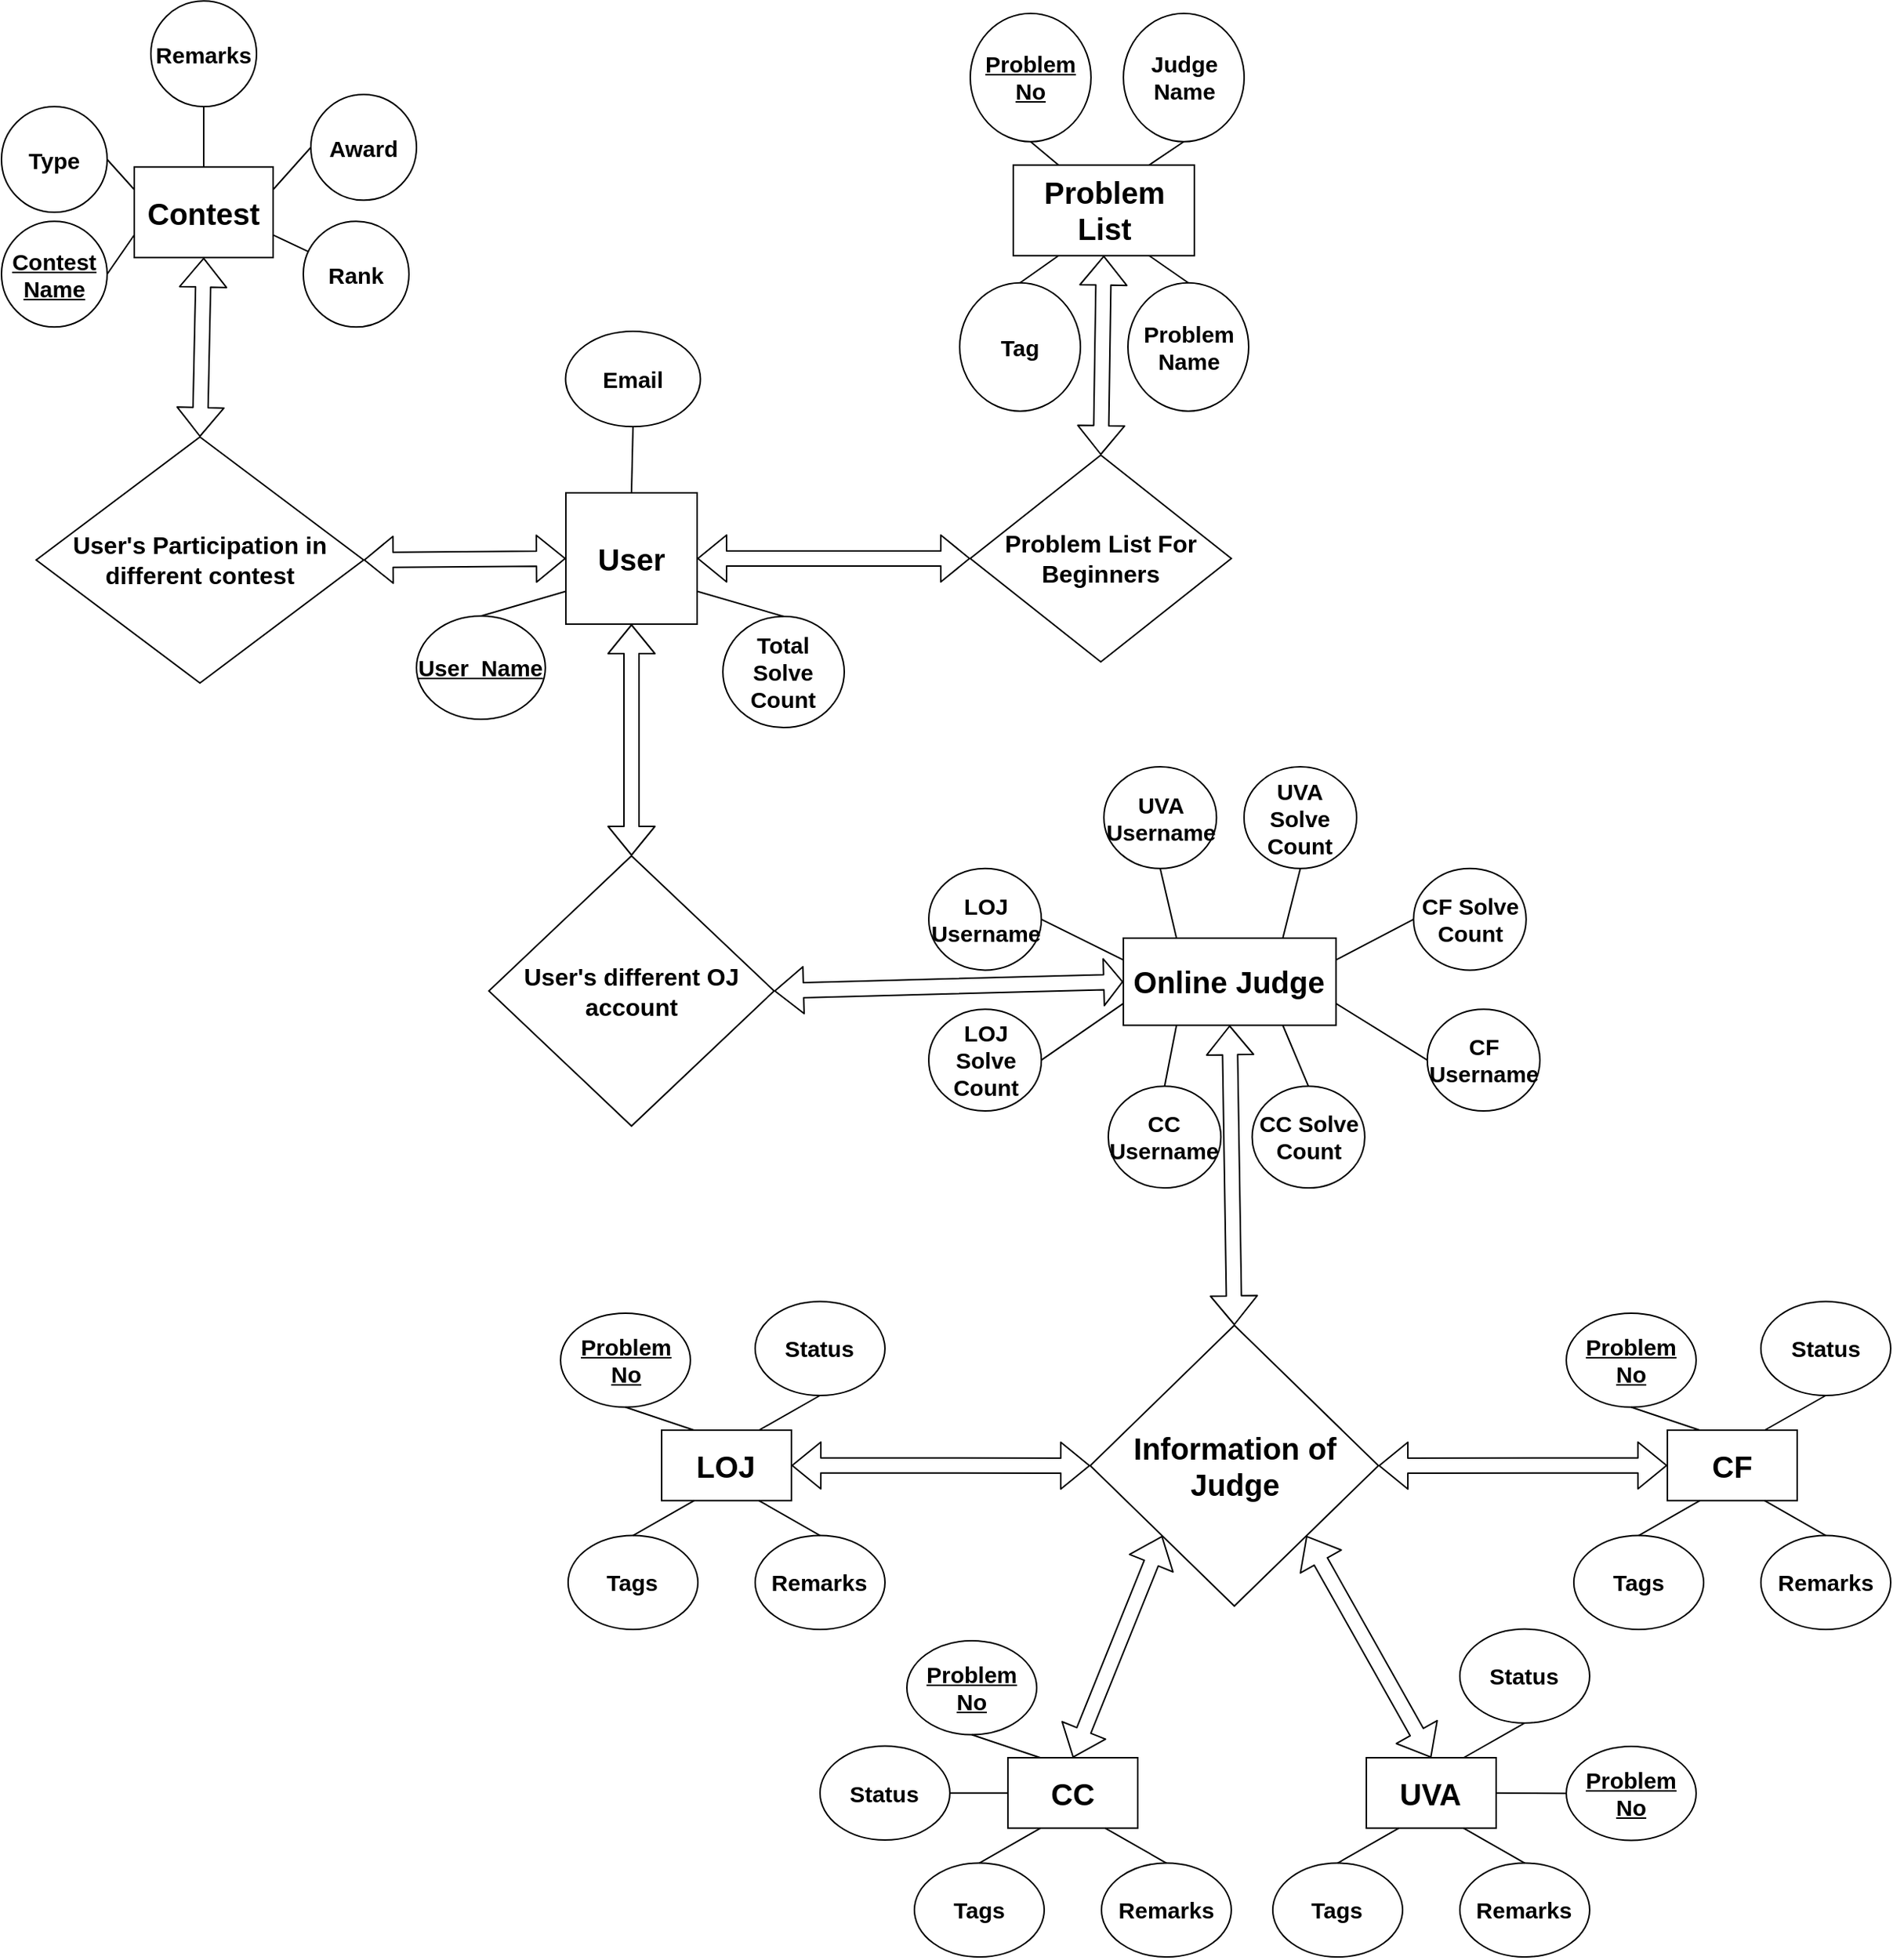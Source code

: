 <mxfile version="10.5.9" type="device"><diagram id="e_Cx64RnBCtOIHmtq0Kz" name="Page-1"><mxGraphModel dx="1250" dy="2283" grid="1" gridSize="10" guides="1" tooltips="1" connect="1" arrows="1" fold="1" page="1" pageScale="1" pageWidth="850" pageHeight="1100" math="0" shadow="0"><root><mxCell id="0"/><mxCell id="1" parent="0"/><mxCell id="odbZ-ZIAEANJNd1kf2J9-33" value="" style="group;fontStyle=1;fontSize=15;" vertex="1" connectable="0" parent="1"><mxGeometry x="1106" y="298.5" width="928" height="305.5" as="geometry"/></mxCell><mxCell id="odbZ-ZIAEANJNd1kf2J9-143" value="" style="group" vertex="1" connectable="0" parent="1"><mxGeometry x="1702.5" y="149" width="405" height="279" as="geometry"/></mxCell><mxCell id="odbZ-ZIAEANJNd1kf2J9-14" value="Online Judge" style="rounded=0;whiteSpace=wrap;html=1;fontSize=20;fontStyle=1" vertex="1" parent="odbZ-ZIAEANJNd1kf2J9-143"><mxGeometry x="128.92" y="113.524" width="140.942" height="57.724" as="geometry"/></mxCell><mxCell id="odbZ-ZIAEANJNd1kf2J9-16" value="LOJ Solve Count" style="ellipse;whiteSpace=wrap;html=1;fontSize=15;fontStyle=1" vertex="1" parent="odbZ-ZIAEANJNd1kf2J9-143"><mxGeometry y="160.666" width="74.616" height="67.345" as="geometry"/></mxCell><mxCell id="odbZ-ZIAEANJNd1kf2J9-17" value="CC Username" style="ellipse;whiteSpace=wrap;html=1;fontSize=15;fontStyle=1" vertex="1" parent="odbZ-ZIAEANJNd1kf2J9-143"><mxGeometry x="118.971" y="211.655" width="74.616" height="67.345" as="geometry"/></mxCell><mxCell id="odbZ-ZIAEANJNd1kf2J9-18" value="CC Solve Count" style="ellipse;whiteSpace=wrap;html=1;fontSize=15;fontStyle=1" vertex="1" parent="odbZ-ZIAEANJNd1kf2J9-143"><mxGeometry x="214.314" y="211.655" width="74.616" height="67.345" as="geometry"/></mxCell><mxCell id="odbZ-ZIAEANJNd1kf2J9-19" value="CF Username" style="ellipse;whiteSpace=wrap;html=1;fontSize=15;fontStyle=1" vertex="1" parent="odbZ-ZIAEANJNd1kf2J9-143"><mxGeometry x="330.384" y="160.666" width="74.616" height="67.345" as="geometry"/></mxCell><mxCell id="odbZ-ZIAEANJNd1kf2J9-24" value="" style="endArrow=none;html=1;fontSize=15;entryX=1;entryY=0.5;entryDx=0;entryDy=0;exitX=0;exitY=0.75;exitDx=0;exitDy=0;" edge="1" parent="odbZ-ZIAEANJNd1kf2J9-143" source="odbZ-ZIAEANJNd1kf2J9-14" target="odbZ-ZIAEANJNd1kf2J9-16"><mxGeometry width="50" height="50" relative="1" as="geometry"><mxPoint x="194.417" y="171.248" as="sourcePoint"/><mxPoint x="-162.083" y="325.179" as="targetPoint"/></mxGeometry></mxCell><mxCell id="odbZ-ZIAEANJNd1kf2J9-25" value="" style="endArrow=none;html=1;fontSize=15;entryX=0.5;entryY=0;entryDx=0;entryDy=0;exitX=0.25;exitY=1;exitDx=0;exitDy=0;" edge="1" parent="odbZ-ZIAEANJNd1kf2J9-143" source="odbZ-ZIAEANJNd1kf2J9-14" target="odbZ-ZIAEANJNd1kf2J9-17"><mxGeometry width="50" height="50" relative="1" as="geometry"><mxPoint x="194.417" y="171.248" as="sourcePoint"/><mxPoint x="-153.792" y="334.8" as="targetPoint"/></mxGeometry></mxCell><mxCell id="odbZ-ZIAEANJNd1kf2J9-26" value="" style="endArrow=none;html=1;fontSize=15;entryX=0.5;entryY=0;entryDx=0;entryDy=0;exitX=0.75;exitY=1;exitDx=0;exitDy=0;" edge="1" parent="odbZ-ZIAEANJNd1kf2J9-143" source="odbZ-ZIAEANJNd1kf2J9-14" target="odbZ-ZIAEANJNd1kf2J9-18"><mxGeometry width="50" height="50" relative="1" as="geometry"><mxPoint x="194.417" y="171.248" as="sourcePoint"/><mxPoint x="-145.502" y="344.421" as="targetPoint"/></mxGeometry></mxCell><mxCell id="odbZ-ZIAEANJNd1kf2J9-27" value="" style="endArrow=none;html=1;fontSize=15;entryX=0;entryY=0.5;entryDx=0;entryDy=0;exitX=1;exitY=0.75;exitDx=0;exitDy=0;" edge="1" parent="odbZ-ZIAEANJNd1kf2J9-143" source="odbZ-ZIAEANJNd1kf2J9-14" target="odbZ-ZIAEANJNd1kf2J9-19"><mxGeometry width="50" height="50" relative="1" as="geometry"><mxPoint x="194.417" y="171.248" as="sourcePoint"/><mxPoint x="-137.211" y="354.041" as="targetPoint"/></mxGeometry></mxCell><mxCell id="odbZ-ZIAEANJNd1kf2J9-22" value="UVA Username&lt;br&gt;" style="ellipse;whiteSpace=wrap;html=1;fontSize=15;fontStyle=1" vertex="1" parent="odbZ-ZIAEANJNd1kf2J9-143"><mxGeometry x="116.07" width="74.616" height="67.345" as="geometry"/></mxCell><mxCell id="odbZ-ZIAEANJNd1kf2J9-29" value="" style="endArrow=none;html=1;fontSize=15;entryX=0.5;entryY=1;entryDx=0;entryDy=0;exitX=0.25;exitY=0;exitDx=0;exitDy=0;" edge="1" parent="odbZ-ZIAEANJNd1kf2J9-143" source="odbZ-ZIAEANJNd1kf2J9-14" target="odbZ-ZIAEANJNd1kf2J9-22"><mxGeometry width="50" height="50" relative="1" as="geometry"><mxPoint x="167.886" y="114.486" as="sourcePoint"/><mxPoint x="-99.903" y="374.245" as="targetPoint"/></mxGeometry></mxCell><mxCell id="odbZ-ZIAEANJNd1kf2J9-21" value="UVA Solve Count" style="ellipse;whiteSpace=wrap;html=1;fontSize=15;fontStyle=1" vertex="1" parent="odbZ-ZIAEANJNd1kf2J9-143"><mxGeometry x="208.925" width="74.616" height="67.345" as="geometry"/></mxCell><mxCell id="odbZ-ZIAEANJNd1kf2J9-30" value="" style="endArrow=none;html=1;fontSize=15;exitX=0.75;exitY=0;exitDx=0;exitDy=0;entryX=0.5;entryY=1;entryDx=0;entryDy=0;" edge="1" parent="odbZ-ZIAEANJNd1kf2J9-143" source="odbZ-ZIAEANJNd1kf2J9-14" target="odbZ-ZIAEANJNd1kf2J9-21"><mxGeometry width="50" height="50" relative="1" as="geometry"><mxPoint x="217.631" y="113.524" as="sourcePoint"/><mxPoint x="257.426" y="86.586" as="targetPoint"/></mxGeometry></mxCell><mxCell id="odbZ-ZIAEANJNd1kf2J9-20" value="CF Solve Count" style="ellipse;whiteSpace=wrap;html=1;fontSize=15;fontStyle=1" vertex="1" parent="odbZ-ZIAEANJNd1kf2J9-143"><mxGeometry x="321.264" y="67.345" width="74.616" height="67.345" as="geometry"/></mxCell><mxCell id="odbZ-ZIAEANJNd1kf2J9-28" value="" style="endArrow=none;html=1;fontSize=15;entryX=0;entryY=0.5;entryDx=0;entryDy=0;exitX=1;exitY=0.25;exitDx=0;exitDy=0;" edge="1" parent="odbZ-ZIAEANJNd1kf2J9-143" source="odbZ-ZIAEANJNd1kf2J9-14" target="odbZ-ZIAEANJNd1kf2J9-20"><mxGeometry width="50" height="50" relative="1" as="geometry"><mxPoint x="-170.374" y="411.766" as="sourcePoint"/><mxPoint x="-128.92" y="363.662" as="targetPoint"/></mxGeometry></mxCell><mxCell id="odbZ-ZIAEANJNd1kf2J9-15" value="LOJ Username" style="ellipse;whiteSpace=wrap;html=1;fontSize=15;fontStyle=1" vertex="1" parent="odbZ-ZIAEANJNd1kf2J9-143"><mxGeometry y="67.345" width="74.616" height="67.345" as="geometry"/></mxCell><mxCell id="odbZ-ZIAEANJNd1kf2J9-23" value="" style="endArrow=none;html=1;fontSize=15;entryX=0;entryY=0.25;entryDx=0;entryDy=0;exitX=1;exitY=0.5;exitDx=0;exitDy=0;" edge="1" parent="odbZ-ZIAEANJNd1kf2J9-143" source="odbZ-ZIAEANJNd1kf2J9-15" target="odbZ-ZIAEANJNd1kf2J9-14"><mxGeometry width="50" height="50" relative="1" as="geometry"><mxPoint x="-211.827" y="363.662" as="sourcePoint"/><mxPoint x="-170.374" y="315.559" as="targetPoint"/></mxGeometry></mxCell><mxCell id="odbZ-ZIAEANJNd1kf2J9-144" value="User's different OJ account" style="rhombus;whiteSpace=wrap;html=1;fontSize=16;fontStyle=1" vertex="1" parent="1"><mxGeometry x="1411" y="208" width="189" height="179" as="geometry"/></mxCell><mxCell id="odbZ-ZIAEANJNd1kf2J9-147" value="" style="shape=flexArrow;endArrow=classic;startArrow=classic;html=1;fontSize=20;entryX=0.5;entryY=1;entryDx=0;entryDy=0;exitX=0.5;exitY=0;exitDx=0;exitDy=0;" edge="1" parent="1" source="odbZ-ZIAEANJNd1kf2J9-144" target="odbZ-ZIAEANJNd1kf2J9-1"><mxGeometry width="50" height="50" relative="1" as="geometry"><mxPoint x="1197" y="390.5" as="sourcePoint"/><mxPoint x="1247" y="340.5" as="targetPoint"/></mxGeometry></mxCell><mxCell id="odbZ-ZIAEANJNd1kf2J9-148" value="" style="shape=flexArrow;endArrow=classic;startArrow=classic;html=1;fontSize=20;width=10;endSize=3.82;entryX=0;entryY=0.5;entryDx=0;entryDy=0;exitX=1;exitY=0.5;exitDx=0;exitDy=0;" edge="1" parent="1" source="odbZ-ZIAEANJNd1kf2J9-144" target="odbZ-ZIAEANJNd1kf2J9-14"><mxGeometry width="50" height="50" relative="1" as="geometry"><mxPoint x="1652" y="266.5" as="sourcePoint"/><mxPoint x="1702" y="216.5" as="targetPoint"/></mxGeometry></mxCell><mxCell id="odbZ-ZIAEANJNd1kf2J9-155" value="" style="group" vertex="1" connectable="0" parent="1"><mxGeometry x="1088" y="-358.357" width="275" height="216" as="geometry"/></mxCell><mxCell id="odbZ-ZIAEANJNd1kf2J9-114" value="Type" style="ellipse;whiteSpace=wrap;html=1;fontSize=15;fontStyle=1" vertex="1" parent="odbZ-ZIAEANJNd1kf2J9-155"><mxGeometry y="70" width="70" height="70" as="geometry"/></mxCell><mxCell id="odbZ-ZIAEANJNd1kf2J9-110" value="Remarks" style="ellipse;whiteSpace=wrap;html=1;fontSize=15;fontStyle=1" vertex="1" parent="odbZ-ZIAEANJNd1kf2J9-155"><mxGeometry x="99" width="70" height="70" as="geometry"/></mxCell><mxCell id="odbZ-ZIAEANJNd1kf2J9-120" value="" style="endArrow=none;html=1;fontSize=20;entryX=0.5;entryY=0;entryDx=0;entryDy=0;exitX=0.5;exitY=1;exitDx=0;exitDy=0;" edge="1" parent="odbZ-ZIAEANJNd1kf2J9-155" source="odbZ-ZIAEANJNd1kf2J9-110" target="odbZ-ZIAEANJNd1kf2J9-108"><mxGeometry width="50" height="50" relative="1" as="geometry"><mxPoint x="148" y="56.857" as="sourcePoint"/><mxPoint x="-232" y="340" as="targetPoint"/></mxGeometry></mxCell><mxCell id="odbZ-ZIAEANJNd1kf2J9-111" value="Award" style="ellipse;whiteSpace=wrap;html=1;fontSize=15;fontStyle=1" vertex="1" parent="odbZ-ZIAEANJNd1kf2J9-155"><mxGeometry x="205" y="62" width="70" height="70" as="geometry"/></mxCell><mxCell id="odbZ-ZIAEANJNd1kf2J9-119" value="" style="endArrow=none;html=1;fontSize=20;entryX=1;entryY=0.25;entryDx=0;entryDy=0;exitX=0;exitY=0.5;exitDx=0;exitDy=0;" edge="1" parent="odbZ-ZIAEANJNd1kf2J9-155" source="odbZ-ZIAEANJNd1kf2J9-111" target="odbZ-ZIAEANJNd1kf2J9-108"><mxGeometry width="50" height="50" relative="1" as="geometry"><mxPoint x="-292" y="380" as="sourcePoint"/><mxPoint x="-242" y="330" as="targetPoint"/></mxGeometry></mxCell><mxCell id="odbZ-ZIAEANJNd1kf2J9-121" value="" style="endArrow=none;html=1;fontSize=20;entryX=0;entryY=0.25;entryDx=0;entryDy=0;exitX=1;exitY=0.5;exitDx=0;exitDy=0;" edge="1" parent="odbZ-ZIAEANJNd1kf2J9-155" source="odbZ-ZIAEANJNd1kf2J9-114" target="odbZ-ZIAEANJNd1kf2J9-108"><mxGeometry width="50" height="50" relative="1" as="geometry"><mxPoint x="-272" y="400" as="sourcePoint"/><mxPoint x="-222" y="350" as="targetPoint"/></mxGeometry></mxCell><mxCell id="odbZ-ZIAEANJNd1kf2J9-108" value="Contest" style="rounded=0;whiteSpace=wrap;html=1;fontSize=20;fontStyle=1" vertex="1" parent="odbZ-ZIAEANJNd1kf2J9-155"><mxGeometry x="88" y="110" width="92" height="60" as="geometry"/></mxCell><mxCell id="odbZ-ZIAEANJNd1kf2J9-112" value="Rank" style="ellipse;whiteSpace=wrap;html=1;fontSize=15;fontStyle=1" vertex="1" parent="odbZ-ZIAEANJNd1kf2J9-155"><mxGeometry x="200" y="146" width="70" height="70" as="geometry"/></mxCell><mxCell id="odbZ-ZIAEANJNd1kf2J9-113" value="Contest Name" style="ellipse;whiteSpace=wrap;html=1;fontSize=15;fontStyle=5" vertex="1" parent="odbZ-ZIAEANJNd1kf2J9-155"><mxGeometry y="146" width="70" height="70" as="geometry"/></mxCell><mxCell id="odbZ-ZIAEANJNd1kf2J9-117" value="" style="endArrow=none;html=1;fontSize=20;entryX=0;entryY=0.75;entryDx=0;entryDy=0;exitX=1;exitY=0.5;exitDx=0;exitDy=0;" edge="1" parent="odbZ-ZIAEANJNd1kf2J9-155" source="odbZ-ZIAEANJNd1kf2J9-113" target="odbZ-ZIAEANJNd1kf2J9-108"><mxGeometry width="50" height="50" relative="1" as="geometry"><mxPoint x="-312" y="360" as="sourcePoint"/><mxPoint x="-262" y="310" as="targetPoint"/></mxGeometry></mxCell><mxCell id="odbZ-ZIAEANJNd1kf2J9-118" value="" style="endArrow=none;html=1;fontSize=20;entryX=1;entryY=0.75;entryDx=0;entryDy=0;" edge="1" parent="odbZ-ZIAEANJNd1kf2J9-155" source="odbZ-ZIAEANJNd1kf2J9-112" target="odbZ-ZIAEANJNd1kf2J9-108"><mxGeometry width="50" height="50" relative="1" as="geometry"><mxPoint x="-302" y="370" as="sourcePoint"/><mxPoint x="-252" y="320" as="targetPoint"/></mxGeometry></mxCell><mxCell id="odbZ-ZIAEANJNd1kf2J9-156" value="User's Participation in different contest" style="rhombus;whiteSpace=wrap;html=1;fontSize=16;fontStyle=1" vertex="1" parent="1"><mxGeometry x="1111" y="-69.5" width="217" height="163" as="geometry"/></mxCell><mxCell id="odbZ-ZIAEANJNd1kf2J9-157" value="" style="shape=flexArrow;endArrow=classic;startArrow=classic;html=1;fontSize=16;exitX=1;exitY=0.5;exitDx=0;exitDy=0;entryX=0;entryY=0.5;entryDx=0;entryDy=0;" edge="1" parent="1" source="odbZ-ZIAEANJNd1kf2J9-156" target="odbZ-ZIAEANJNd1kf2J9-1"><mxGeometry width="50" height="50" relative="1" as="geometry"><mxPoint x="1258" y="39.5" as="sourcePoint"/><mxPoint x="1391" y="-29.5" as="targetPoint"/></mxGeometry></mxCell><mxCell id="odbZ-ZIAEANJNd1kf2J9-3" value="&lt;b style=&quot;font-size: 15px;&quot;&gt;Email&lt;/b&gt;" style="ellipse;whiteSpace=wrap;html=1;fontSize=15;" vertex="1" parent="1"><mxGeometry x="1461.796" y="-139.5" width="89.373" height="63.109" as="geometry"/></mxCell><mxCell id="odbZ-ZIAEANJNd1kf2J9-10" value="" style="endArrow=none;html=1;fontSize=15;exitX=0.5;exitY=0;exitDx=0;exitDy=0;entryX=0.5;entryY=1;entryDx=0;entryDy=0;" edge="1" parent="1" source="odbZ-ZIAEANJNd1kf2J9-1" target="odbZ-ZIAEANJNd1kf2J9-3"><mxGeometry width="50" height="50" relative="1" as="geometry"><mxPoint x="1484.636" y="62.22" as="sourcePoint"/><mxPoint x="1485.629" y="-62.946" as="targetPoint"/></mxGeometry></mxCell><mxCell id="odbZ-ZIAEANJNd1kf2J9-1" value="&lt;span style=&quot;font-size: 20px;&quot;&gt;&lt;b style=&quot;font-size: 20px;&quot;&gt;User&lt;/b&gt;&lt;/span&gt;" style="whiteSpace=wrap;html=1;aspect=fixed;fontSize=20;" vertex="1" parent="1"><mxGeometry x="1462" y="-32.5" width="87" height="87" as="geometry"/></mxCell><mxCell id="odbZ-ZIAEANJNd1kf2J9-2" value="User_Name" style="ellipse;whiteSpace=wrap;html=1;fontStyle=5;fontSize=15;" vertex="1" parent="1"><mxGeometry x="1363" y="49.132" width="85.401" height="68.368" as="geometry"/></mxCell><mxCell id="odbZ-ZIAEANJNd1kf2J9-4" value="Total Solve Count" style="ellipse;whiteSpace=wrap;html=1;fontStyle=1;fontSize=15;" vertex="1" parent="1"><mxGeometry x="1566.064" y="49.373" width="80.436" height="73.627" as="geometry"/></mxCell><mxCell id="odbZ-ZIAEANJNd1kf2J9-9" value="" style="endArrow=none;html=1;fontSize=15;entryX=0;entryY=0.75;entryDx=0;entryDy=0;exitX=0.5;exitY=0;exitDx=0;exitDy=0;" edge="1" parent="1" source="odbZ-ZIAEANJNd1kf2J9-2" target="odbZ-ZIAEANJNd1kf2J9-1"><mxGeometry width="50" height="50" relative="1" as="geometry"><mxPoint x="1353.556" y="252.073" as="sourcePoint"/><mxPoint x="1403.207" y="199.482" as="targetPoint"/></mxGeometry></mxCell><mxCell id="odbZ-ZIAEANJNd1kf2J9-12" value="" style="endArrow=none;html=1;fontSize=15;entryX=0.5;entryY=0;entryDx=0;entryDy=0;exitX=1;exitY=0.75;exitDx=0;exitDy=0;" edge="1" parent="1" source="odbZ-ZIAEANJNd1kf2J9-1" target="odbZ-ZIAEANJNd1kf2J9-4"><mxGeometry width="50" height="50" relative="1" as="geometry"><mxPoint x="1502.51" y="62.746" as="sourcePoint"/><mxPoint x="1403.207" y="199.482" as="targetPoint"/></mxGeometry></mxCell><mxCell id="odbZ-ZIAEANJNd1kf2J9-158" value="" style="shape=flexArrow;endArrow=classic;startArrow=classic;html=1;fontSize=16;entryX=0.5;entryY=0;entryDx=0;entryDy=0;exitX=0.5;exitY=1;exitDx=0;exitDy=0;" edge="1" parent="1" source="odbZ-ZIAEANJNd1kf2J9-108" target="odbZ-ZIAEANJNd1kf2J9-156"><mxGeometry width="50" height="50" relative="1" as="geometry"><mxPoint x="1005.5" y="-34.5" as="sourcePoint"/><mxPoint x="1055.5" y="-84.5" as="targetPoint"/></mxGeometry></mxCell><mxCell id="odbZ-ZIAEANJNd1kf2J9-163" value="" style="group" vertex="1" connectable="0" parent="1"><mxGeometry x="1723" y="-350.143" width="191.5" height="263.5" as="geometry"/></mxCell><mxCell id="odbZ-ZIAEANJNd1kf2J9-124" value="Problem No" style="ellipse;whiteSpace=wrap;html=1;fontSize=15;fontStyle=5" vertex="1" parent="odbZ-ZIAEANJNd1kf2J9-163"><mxGeometry x="7" width="80" height="85" as="geometry"/></mxCell><mxCell id="odbZ-ZIAEANJNd1kf2J9-134" value="" style="endArrow=none;html=1;fontSize=20;entryX=0.25;entryY=0;entryDx=0;entryDy=0;exitX=0.5;exitY=1;exitDx=0;exitDy=0;" edge="1" parent="odbZ-ZIAEANJNd1kf2J9-163" source="odbZ-ZIAEANJNd1kf2J9-124" target="odbZ-ZIAEANJNd1kf2J9-123"><mxGeometry width="50" height="50" relative="1" as="geometry"><mxPoint x="-188.5" y="363" as="sourcePoint"/><mxPoint x="-138.5" y="313" as="targetPoint"/></mxGeometry></mxCell><mxCell id="odbZ-ZIAEANJNd1kf2J9-129" value="Judge&lt;br style=&quot;font-size: 15px;&quot;&gt;Name&lt;br style=&quot;font-size: 15px;&quot;&gt;" style="ellipse;whiteSpace=wrap;html=1;fontSize=15;fontStyle=1" vertex="1" parent="odbZ-ZIAEANJNd1kf2J9-163"><mxGeometry x="108.5" width="80" height="85" as="geometry"/></mxCell><mxCell id="odbZ-ZIAEANJNd1kf2J9-135" value="" style="endArrow=none;html=1;fontSize=20;entryX=0.75;entryY=0;entryDx=0;entryDy=0;exitX=0.5;exitY=1;exitDx=0;exitDy=0;" edge="1" parent="odbZ-ZIAEANJNd1kf2J9-163" source="odbZ-ZIAEANJNd1kf2J9-129" target="odbZ-ZIAEANJNd1kf2J9-123"><mxGeometry width="50" height="50" relative="1" as="geometry"><mxPoint x="-178.5" y="373" as="sourcePoint"/><mxPoint x="-128.5" y="323" as="targetPoint"/></mxGeometry></mxCell><mxCell id="odbZ-ZIAEANJNd1kf2J9-123" value="Problem List" style="rounded=0;whiteSpace=wrap;html=1;fontSize=20;fontStyle=1" vertex="1" parent="odbZ-ZIAEANJNd1kf2J9-163"><mxGeometry x="35.5" y="100.5" width="120" height="60" as="geometry"/></mxCell><mxCell id="odbZ-ZIAEANJNd1kf2J9-128" value="Problem Name" style="ellipse;whiteSpace=wrap;html=1;fontSize=15;fontStyle=1" vertex="1" parent="odbZ-ZIAEANJNd1kf2J9-163"><mxGeometry x="111.5" y="178.5" width="80" height="85" as="geometry"/></mxCell><mxCell id="odbZ-ZIAEANJNd1kf2J9-130" value="Tag" style="ellipse;whiteSpace=wrap;html=1;fontSize=15;fontStyle=1" vertex="1" parent="odbZ-ZIAEANJNd1kf2J9-163"><mxGeometry y="178.5" width="80" height="85" as="geometry"/></mxCell><mxCell id="odbZ-ZIAEANJNd1kf2J9-133" value="" style="endArrow=none;html=1;fontSize=20;entryX=0.25;entryY=1;entryDx=0;entryDy=0;exitX=0.5;exitY=0;exitDx=0;exitDy=0;" edge="1" parent="odbZ-ZIAEANJNd1kf2J9-163" source="odbZ-ZIAEANJNd1kf2J9-130" target="odbZ-ZIAEANJNd1kf2J9-123"><mxGeometry width="50" height="50" relative="1" as="geometry"><mxPoint x="-198.5" y="353" as="sourcePoint"/><mxPoint x="-148.5" y="303" as="targetPoint"/></mxGeometry></mxCell><mxCell id="odbZ-ZIAEANJNd1kf2J9-136" value="" style="endArrow=none;html=1;fontSize=20;entryX=0.75;entryY=1;entryDx=0;entryDy=0;exitX=0.5;exitY=0;exitDx=0;exitDy=0;" edge="1" parent="odbZ-ZIAEANJNd1kf2J9-163" source="odbZ-ZIAEANJNd1kf2J9-128" target="odbZ-ZIAEANJNd1kf2J9-123"><mxGeometry width="50" height="50" relative="1" as="geometry"><mxPoint x="-168.5" y="383" as="sourcePoint"/><mxPoint x="-118.5" y="333" as="targetPoint"/></mxGeometry></mxCell><mxCell id="odbZ-ZIAEANJNd1kf2J9-164" value="Problem List For Beginners" style="rhombus;whiteSpace=wrap;html=1;fontSize=16;fontStyle=1" vertex="1" parent="1"><mxGeometry x="1730" y="-57.5" width="173" height="137" as="geometry"/></mxCell><mxCell id="odbZ-ZIAEANJNd1kf2J9-165" value="" style="shape=flexArrow;endArrow=classic;startArrow=classic;html=1;fontSize=16;entryX=0.5;entryY=1;entryDx=0;entryDy=0;exitX=0.5;exitY=0;exitDx=0;exitDy=0;" edge="1" parent="1" source="odbZ-ZIAEANJNd1kf2J9-164" target="odbZ-ZIAEANJNd1kf2J9-123"><mxGeometry width="50" height="50" relative="1" as="geometry"><mxPoint x="2107.5" y="-32.714" as="sourcePoint"/><mxPoint x="2157.5" y="-82.714" as="targetPoint"/></mxGeometry></mxCell><mxCell id="odbZ-ZIAEANJNd1kf2J9-166" value="" style="shape=flexArrow;endArrow=classic;startArrow=classic;html=1;fontSize=16;entryX=0;entryY=0.5;entryDx=0;entryDy=0;exitX=1;exitY=0.5;exitDx=0;exitDy=0;" edge="1" parent="1" source="odbZ-ZIAEANJNd1kf2J9-1" target="odbZ-ZIAEANJNd1kf2J9-164"><mxGeometry width="50" height="50" relative="1" as="geometry"><mxPoint x="1661" y="10.286" as="sourcePoint"/><mxPoint x="1711" y="-39.714" as="targetPoint"/></mxGeometry></mxCell><mxCell id="odbZ-ZIAEANJNd1kf2J9-93" value="" style="group;fontStyle=4" vertex="1" connectable="0" parent="1"><mxGeometry x="1541" y="443.5" width="400" height="140" as="geometry"/></mxCell><mxCell id="odbZ-ZIAEANJNd1kf2J9-81" value="" style="group" vertex="1" connectable="0" parent="odbZ-ZIAEANJNd1kf2J9-93"><mxGeometry width="400" height="140" as="geometry"/></mxCell><mxCell id="odbZ-ZIAEANJNd1kf2J9-82" value="" style="group" vertex="1" connectable="0" parent="odbZ-ZIAEANJNd1kf2J9-81"><mxGeometry width="400" height="140" as="geometry"/></mxCell><mxCell id="odbZ-ZIAEANJNd1kf2J9-83" value="" style="group;container=1;" vertex="1" connectable="0" parent="odbZ-ZIAEANJNd1kf2J9-82"><mxGeometry width="400" height="140" as="geometry"/></mxCell><mxCell id="odbZ-ZIAEANJNd1kf2J9-200" value="" style="group" vertex="1" connectable="0" parent="1"><mxGeometry x="1458.5" y="503.278" width="214.982" height="217.222" as="geometry"/></mxCell><mxCell id="odbZ-ZIAEANJNd1kf2J9-191" value="LOJ&lt;br&gt;" style="rounded=0;whiteSpace=wrap;html=1;fontSize=20;fontStyle=1" vertex="1" parent="odbZ-ZIAEANJNd1kf2J9-200"><mxGeometry x="66.953" y="85.222" width="86.022" height="46.667" as="geometry"/></mxCell><mxCell id="odbZ-ZIAEANJNd1kf2J9-192" value="Remarks" style="ellipse;whiteSpace=wrap;html=1;fontSize=15;fontStyle=1" vertex="1" parent="odbZ-ZIAEANJNd1kf2J9-200"><mxGeometry x="128.961" y="155" width="86.022" height="62.222" as="geometry"/></mxCell><mxCell id="odbZ-ZIAEANJNd1kf2J9-193" value="Tags" style="ellipse;whiteSpace=wrap;html=1;fontSize=15;fontStyle=1" vertex="1" parent="odbZ-ZIAEANJNd1kf2J9-200"><mxGeometry x="4.978" y="155" width="86.022" height="62.222" as="geometry"/></mxCell><mxCell id="odbZ-ZIAEANJNd1kf2J9-194" value="" style="endArrow=none;html=1;fontSize=20;exitX=0.5;exitY=0;exitDx=0;exitDy=0;entryX=0.25;entryY=1;entryDx=0;entryDy=0;" edge="1" source="odbZ-ZIAEANJNd1kf2J9-193" target="odbZ-ZIAEANJNd1kf2J9-191" parent="odbZ-ZIAEANJNd1kf2J9-200"><mxGeometry width="50" height="50" relative="1" as="geometry"><mxPoint x="-280.717" y="497.444" as="sourcePoint"/><mxPoint x="-244.875" y="458.556" as="targetPoint"/></mxGeometry></mxCell><mxCell id="odbZ-ZIAEANJNd1kf2J9-195" value="" style="endArrow=none;html=1;fontSize=20;entryX=0.5;entryY=0;entryDx=0;entryDy=0;exitX=0.75;exitY=1;exitDx=0;exitDy=0;" edge="1" source="odbZ-ZIAEANJNd1kf2J9-191" target="odbZ-ZIAEANJNd1kf2J9-192" parent="odbZ-ZIAEANJNd1kf2J9-200"><mxGeometry width="50" height="50" relative="1" as="geometry"><mxPoint x="-259.211" y="520.778" as="sourcePoint"/><mxPoint x="-223.369" y="481.889" as="targetPoint"/></mxGeometry></mxCell><mxCell id="odbZ-ZIAEANJNd1kf2J9-196" value="Status" style="ellipse;whiteSpace=wrap;html=1;fontSize=15;fontStyle=1" vertex="1" parent="odbZ-ZIAEANJNd1kf2J9-200"><mxGeometry x="128.943" width="86.022" height="62.222" as="geometry"/></mxCell><mxCell id="odbZ-ZIAEANJNd1kf2J9-197" value="" style="endArrow=none;html=1;fontSize=20;exitX=0.5;exitY=1;exitDx=0;exitDy=0;entryX=0.75;entryY=0;entryDx=0;entryDy=0;" edge="1" source="odbZ-ZIAEANJNd1kf2J9-196" target="odbZ-ZIAEANJNd1kf2J9-191" parent="odbZ-ZIAEANJNd1kf2J9-200"><mxGeometry width="50" height="50" relative="1" as="geometry"><mxPoint x="-266.38" y="513" as="sourcePoint"/><mxPoint x="-230.538" y="474.111" as="targetPoint"/></mxGeometry></mxCell><mxCell id="odbZ-ZIAEANJNd1kf2J9-198" value="Problem No" style="ellipse;whiteSpace=wrap;html=1;fontSize=15;fontStyle=5" vertex="1" parent="odbZ-ZIAEANJNd1kf2J9-200"><mxGeometry y="7.722" width="86.022" height="62.222" as="geometry"/></mxCell><mxCell id="odbZ-ZIAEANJNd1kf2J9-199" value="" style="endArrow=none;html=1;fontSize=20;exitX=0.5;exitY=1;exitDx=0;exitDy=0;entryX=0.25;entryY=0;entryDx=0;entryDy=0;" edge="1" source="odbZ-ZIAEANJNd1kf2J9-198" target="odbZ-ZIAEANJNd1kf2J9-191" parent="odbZ-ZIAEANJNd1kf2J9-200"><mxGeometry width="50" height="50" relative="1" as="geometry"><mxPoint x="-273.548" y="505.222" as="sourcePoint"/><mxPoint x="106.38" y="139.667" as="targetPoint"/></mxGeometry></mxCell><mxCell id="odbZ-ZIAEANJNd1kf2J9-202" value="" style="group" vertex="1" connectable="0" parent="1"><mxGeometry x="2125" y="503.278" width="214.982" height="217.222" as="geometry"/></mxCell><mxCell id="odbZ-ZIAEANJNd1kf2J9-173" value="CF&lt;br&gt;" style="rounded=0;whiteSpace=wrap;html=1;fontSize=20;fontStyle=1" vertex="1" parent="odbZ-ZIAEANJNd1kf2J9-202"><mxGeometry x="66.953" y="85.222" width="86.022" height="46.667" as="geometry"/></mxCell><mxCell id="odbZ-ZIAEANJNd1kf2J9-174" value="Remarks" style="ellipse;whiteSpace=wrap;html=1;fontSize=15;fontStyle=1" vertex="1" parent="odbZ-ZIAEANJNd1kf2J9-202"><mxGeometry x="128.961" y="155" width="86.022" height="62.222" as="geometry"/></mxCell><mxCell id="odbZ-ZIAEANJNd1kf2J9-175" value="Tags" style="ellipse;whiteSpace=wrap;html=1;fontSize=15;fontStyle=1" vertex="1" parent="odbZ-ZIAEANJNd1kf2J9-202"><mxGeometry x="4.978" y="155" width="86.022" height="62.222" as="geometry"/></mxCell><mxCell id="odbZ-ZIAEANJNd1kf2J9-176" value="" style="endArrow=none;html=1;fontSize=20;exitX=0.5;exitY=0;exitDx=0;exitDy=0;entryX=0.25;entryY=1;entryDx=0;entryDy=0;" edge="1" source="odbZ-ZIAEANJNd1kf2J9-175" target="odbZ-ZIAEANJNd1kf2J9-173" parent="odbZ-ZIAEANJNd1kf2J9-202"><mxGeometry width="50" height="50" relative="1" as="geometry"><mxPoint x="-280.717" y="497.444" as="sourcePoint"/><mxPoint x="-244.875" y="458.556" as="targetPoint"/></mxGeometry></mxCell><mxCell id="odbZ-ZIAEANJNd1kf2J9-177" value="" style="endArrow=none;html=1;fontSize=20;entryX=0.5;entryY=0;entryDx=0;entryDy=0;exitX=0.75;exitY=1;exitDx=0;exitDy=0;" edge="1" source="odbZ-ZIAEANJNd1kf2J9-173" target="odbZ-ZIAEANJNd1kf2J9-174" parent="odbZ-ZIAEANJNd1kf2J9-202"><mxGeometry width="50" height="50" relative="1" as="geometry"><mxPoint x="-259.211" y="520.778" as="sourcePoint"/><mxPoint x="-223.369" y="481.889" as="targetPoint"/></mxGeometry></mxCell><mxCell id="odbZ-ZIAEANJNd1kf2J9-178" value="Status" style="ellipse;whiteSpace=wrap;html=1;fontSize=15;fontStyle=1" vertex="1" parent="odbZ-ZIAEANJNd1kf2J9-202"><mxGeometry x="128.943" width="86.022" height="62.222" as="geometry"/></mxCell><mxCell id="odbZ-ZIAEANJNd1kf2J9-179" value="" style="endArrow=none;html=1;fontSize=20;exitX=0.5;exitY=1;exitDx=0;exitDy=0;entryX=0.75;entryY=0;entryDx=0;entryDy=0;" edge="1" source="odbZ-ZIAEANJNd1kf2J9-178" target="odbZ-ZIAEANJNd1kf2J9-173" parent="odbZ-ZIAEANJNd1kf2J9-202"><mxGeometry width="50" height="50" relative="1" as="geometry"><mxPoint x="-266.38" y="513" as="sourcePoint"/><mxPoint x="-230.538" y="474.111" as="targetPoint"/></mxGeometry></mxCell><mxCell id="odbZ-ZIAEANJNd1kf2J9-180" value="Problem No" style="ellipse;whiteSpace=wrap;html=1;fontSize=15;fontStyle=5" vertex="1" parent="odbZ-ZIAEANJNd1kf2J9-202"><mxGeometry y="7.722" width="86.022" height="62.222" as="geometry"/></mxCell><mxCell id="odbZ-ZIAEANJNd1kf2J9-181" value="" style="endArrow=none;html=1;fontSize=20;exitX=0.5;exitY=1;exitDx=0;exitDy=0;entryX=0.25;entryY=0;entryDx=0;entryDy=0;" edge="1" source="odbZ-ZIAEANJNd1kf2J9-180" target="odbZ-ZIAEANJNd1kf2J9-173" parent="odbZ-ZIAEANJNd1kf2J9-202"><mxGeometry width="50" height="50" relative="1" as="geometry"><mxPoint x="-273.548" y="505.222" as="sourcePoint"/><mxPoint x="106.38" y="139.667" as="targetPoint"/></mxGeometry></mxCell><mxCell id="odbZ-ZIAEANJNd1kf2J9-204" value="Information of Judge" style="rhombus;whiteSpace=wrap;html=1;fontSize=20;fontStyle=1" vertex="1" parent="1"><mxGeometry x="1809.5" y="519" width="191" height="186" as="geometry"/></mxCell><mxCell id="odbZ-ZIAEANJNd1kf2J9-205" value="" style="shape=flexArrow;endArrow=classic;startArrow=classic;html=1;fontSize=20;entryX=0.5;entryY=1;entryDx=0;entryDy=0;exitX=0.5;exitY=0;exitDx=0;exitDy=0;" edge="1" parent="1" source="odbZ-ZIAEANJNd1kf2J9-204" target="odbZ-ZIAEANJNd1kf2J9-14"><mxGeometry width="50" height="50" relative="1" as="geometry"><mxPoint x="1731" y="680.5" as="sourcePoint"/><mxPoint x="1401" y="1070.5" as="targetPoint"/></mxGeometry></mxCell><mxCell id="odbZ-ZIAEANJNd1kf2J9-206" value="" style="shape=flexArrow;endArrow=classic;startArrow=classic;html=1;fontSize=20;entryX=0;entryY=1;entryDx=0;entryDy=0;exitX=0.5;exitY=0;exitDx=0;exitDy=0;" edge="1" parent="1" source="odbZ-ZIAEANJNd1kf2J9-84" target="odbZ-ZIAEANJNd1kf2J9-204"><mxGeometry width="50" height="50" relative="1" as="geometry"><mxPoint x="1439.5" y="893" as="sourcePoint"/><mxPoint x="1489.5" y="843" as="targetPoint"/></mxGeometry></mxCell><mxCell id="odbZ-ZIAEANJNd1kf2J9-207" value="" style="shape=flexArrow;endArrow=classic;startArrow=classic;html=1;fontSize=20;entryX=0;entryY=0.5;entryDx=0;entryDy=0;exitX=1;exitY=0.5;exitDx=0;exitDy=0;" edge="1" parent="1" source="odbZ-ZIAEANJNd1kf2J9-191" target="odbZ-ZIAEANJNd1kf2J9-204"><mxGeometry width="50" height="50" relative="1" as="geometry"><mxPoint x="1449.5" y="903" as="sourcePoint"/><mxPoint x="1499.5" y="853" as="targetPoint"/></mxGeometry></mxCell><mxCell id="odbZ-ZIAEANJNd1kf2J9-208" value="" style="shape=flexArrow;endArrow=classic;startArrow=classic;html=1;fontSize=20;entryX=0;entryY=0.5;entryDx=0;entryDy=0;exitX=1;exitY=0.5;exitDx=0;exitDy=0;" edge="1" parent="1" source="odbZ-ZIAEANJNd1kf2J9-204" target="odbZ-ZIAEANJNd1kf2J9-173"><mxGeometry width="50" height="50" relative="1" as="geometry"><mxPoint x="1753" y="775" as="sourcePoint"/><mxPoint x="1803" y="725" as="targetPoint"/></mxGeometry></mxCell><mxCell id="odbZ-ZIAEANJNd1kf2J9-209" value="" style="shape=flexArrow;endArrow=classic;startArrow=classic;html=1;fontSize=20;entryX=1;entryY=1;entryDx=0;entryDy=0;exitX=0.5;exitY=0;exitDx=0;exitDy=0;" edge="1" parent="1" source="odbZ-ZIAEANJNd1kf2J9-182" target="odbZ-ZIAEANJNd1kf2J9-204"><mxGeometry width="50" height="50" relative="1" as="geometry"><mxPoint x="1241" y="1030.5" as="sourcePoint"/><mxPoint x="1291" y="980.5" as="targetPoint"/></mxGeometry></mxCell><mxCell id="odbZ-ZIAEANJNd1kf2J9-84" value="CC&lt;br&gt;" style="rounded=0;whiteSpace=wrap;html=1;fontSize=20;fontStyle=1" vertex="1" parent="1"><mxGeometry x="1754.953" y="805.5" width="86.022" height="46.667" as="geometry"/></mxCell><mxCell id="odbZ-ZIAEANJNd1kf2J9-87" value="Remarks" style="ellipse;whiteSpace=wrap;html=1;fontSize=15;fontStyle=1" vertex="1" parent="1"><mxGeometry x="1816.961" y="875.278" width="86.022" height="62.222" as="geometry"/></mxCell><mxCell id="odbZ-ZIAEANJNd1kf2J9-88" value="Tags" style="ellipse;whiteSpace=wrap;html=1;fontSize=15;fontStyle=1" vertex="1" parent="1"><mxGeometry x="1692.978" y="875.278" width="86.022" height="62.222" as="geometry"/></mxCell><mxCell id="odbZ-ZIAEANJNd1kf2J9-89" value="" style="endArrow=none;html=1;fontSize=20;exitX=0.5;exitY=0;exitDx=0;exitDy=0;entryX=0.25;entryY=1;entryDx=0;entryDy=0;" edge="1" parent="1" source="odbZ-ZIAEANJNd1kf2J9-88" target="odbZ-ZIAEANJNd1kf2J9-84"><mxGeometry width="50" height="50" relative="1" as="geometry"><mxPoint x="1407.283" y="1217.722" as="sourcePoint"/><mxPoint x="1443.125" y="1178.833" as="targetPoint"/></mxGeometry></mxCell><mxCell id="odbZ-ZIAEANJNd1kf2J9-92" value="" style="endArrow=none;html=1;fontSize=20;entryX=0.5;entryY=0;entryDx=0;entryDy=0;exitX=0.75;exitY=1;exitDx=0;exitDy=0;" edge="1" parent="1" source="odbZ-ZIAEANJNd1kf2J9-84" target="odbZ-ZIAEANJNd1kf2J9-87"><mxGeometry width="50" height="50" relative="1" as="geometry"><mxPoint x="1428.789" y="1241.056" as="sourcePoint"/><mxPoint x="1464.631" y="1202.167" as="targetPoint"/></mxGeometry></mxCell><mxCell id="odbZ-ZIAEANJNd1kf2J9-86" value="Status" style="ellipse;whiteSpace=wrap;html=1;fontSize=15;fontStyle=1" vertex="1" parent="1"><mxGeometry x="1630.443" y="797.778" width="86.022" height="62.222" as="geometry"/></mxCell><mxCell id="odbZ-ZIAEANJNd1kf2J9-91" value="" style="endArrow=none;html=1;fontSize=20;exitX=1;exitY=0.5;exitDx=0;exitDy=0;entryX=0;entryY=0.5;entryDx=0;entryDy=0;" edge="1" parent="1" source="odbZ-ZIAEANJNd1kf2J9-86" target="odbZ-ZIAEANJNd1kf2J9-84"><mxGeometry width="50" height="50" relative="1" as="geometry"><mxPoint x="1421.62" y="1233.278" as="sourcePoint"/><mxPoint x="1457.462" y="1194.389" as="targetPoint"/></mxGeometry></mxCell><mxCell id="odbZ-ZIAEANJNd1kf2J9-85" value="Problem No" style="ellipse;whiteSpace=wrap;html=1;fontSize=15;fontStyle=5" vertex="1" parent="1"><mxGeometry x="1688" y="728" width="86.022" height="62.222" as="geometry"/></mxCell><mxCell id="odbZ-ZIAEANJNd1kf2J9-90" value="" style="endArrow=none;html=1;fontSize=20;exitX=0.5;exitY=1;exitDx=0;exitDy=0;entryX=0.25;entryY=0;entryDx=0;entryDy=0;" edge="1" parent="1" source="odbZ-ZIAEANJNd1kf2J9-85" target="odbZ-ZIAEANJNd1kf2J9-84"><mxGeometry width="50" height="50" relative="1" as="geometry"><mxPoint x="1414.452" y="1225.5" as="sourcePoint"/><mxPoint x="1794.38" y="859.944" as="targetPoint"/></mxGeometry></mxCell><mxCell id="odbZ-ZIAEANJNd1kf2J9-182" value="UVA&lt;br&gt;" style="rounded=0;whiteSpace=wrap;html=1;fontSize=20;fontStyle=1" vertex="1" parent="1"><mxGeometry x="1992.453" y="805.5" width="86.022" height="46.667" as="geometry"/></mxCell><mxCell id="odbZ-ZIAEANJNd1kf2J9-183" value="Remarks" style="ellipse;whiteSpace=wrap;html=1;fontSize=15;fontStyle=1" vertex="1" parent="1"><mxGeometry x="2054.461" y="875.278" width="86.022" height="62.222" as="geometry"/></mxCell><mxCell id="odbZ-ZIAEANJNd1kf2J9-184" value="Tags" style="ellipse;whiteSpace=wrap;html=1;fontSize=15;fontStyle=1" vertex="1" parent="1"><mxGeometry x="1930.478" y="875.278" width="86.022" height="62.222" as="geometry"/></mxCell><mxCell id="odbZ-ZIAEANJNd1kf2J9-185" value="" style="endArrow=none;html=1;fontSize=20;exitX=0.5;exitY=0;exitDx=0;exitDy=0;entryX=0.25;entryY=1;entryDx=0;entryDy=0;" edge="1" source="odbZ-ZIAEANJNd1kf2J9-184" target="odbZ-ZIAEANJNd1kf2J9-182" parent="1"><mxGeometry width="50" height="50" relative="1" as="geometry"><mxPoint x="1644.783" y="1217.722" as="sourcePoint"/><mxPoint x="1680.625" y="1178.833" as="targetPoint"/></mxGeometry></mxCell><mxCell id="odbZ-ZIAEANJNd1kf2J9-186" value="" style="endArrow=none;html=1;fontSize=20;entryX=0.5;entryY=0;entryDx=0;entryDy=0;exitX=0.75;exitY=1;exitDx=0;exitDy=0;" edge="1" source="odbZ-ZIAEANJNd1kf2J9-182" target="odbZ-ZIAEANJNd1kf2J9-183" parent="1"><mxGeometry width="50" height="50" relative="1" as="geometry"><mxPoint x="1666.289" y="1241.056" as="sourcePoint"/><mxPoint x="1702.131" y="1202.167" as="targetPoint"/></mxGeometry></mxCell><mxCell id="odbZ-ZIAEANJNd1kf2J9-187" value="Status" style="ellipse;whiteSpace=wrap;html=1;fontSize=15;fontStyle=1" vertex="1" parent="1"><mxGeometry x="2054.443" y="720.278" width="86.022" height="62.222" as="geometry"/></mxCell><mxCell id="odbZ-ZIAEANJNd1kf2J9-188" value="" style="endArrow=none;html=1;fontSize=20;exitX=0.5;exitY=1;exitDx=0;exitDy=0;entryX=0.75;entryY=0;entryDx=0;entryDy=0;" edge="1" source="odbZ-ZIAEANJNd1kf2J9-187" target="odbZ-ZIAEANJNd1kf2J9-182" parent="1"><mxGeometry width="50" height="50" relative="1" as="geometry"><mxPoint x="1659.12" y="1233.278" as="sourcePoint"/><mxPoint x="1694.962" y="1194.389" as="targetPoint"/></mxGeometry></mxCell><mxCell id="odbZ-ZIAEANJNd1kf2J9-189" value="Problem No" style="ellipse;whiteSpace=wrap;html=1;fontSize=15;fontStyle=5" vertex="1" parent="1"><mxGeometry x="2125" y="798" width="86.022" height="62.222" as="geometry"/></mxCell><mxCell id="odbZ-ZIAEANJNd1kf2J9-190" value="" style="endArrow=none;html=1;fontSize=20;entryX=1;entryY=0.5;entryDx=0;entryDy=0;exitX=0;exitY=0.5;exitDx=0;exitDy=0;" edge="1" source="odbZ-ZIAEANJNd1kf2J9-189" target="odbZ-ZIAEANJNd1kf2J9-182" parent="1"><mxGeometry width="50" height="50" relative="1" as="geometry"><mxPoint x="2111" y="840.5" as="sourcePoint"/><mxPoint x="2031.88" y="859.944" as="targetPoint"/></mxGeometry></mxCell></root></mxGraphModel></diagram></mxfile>